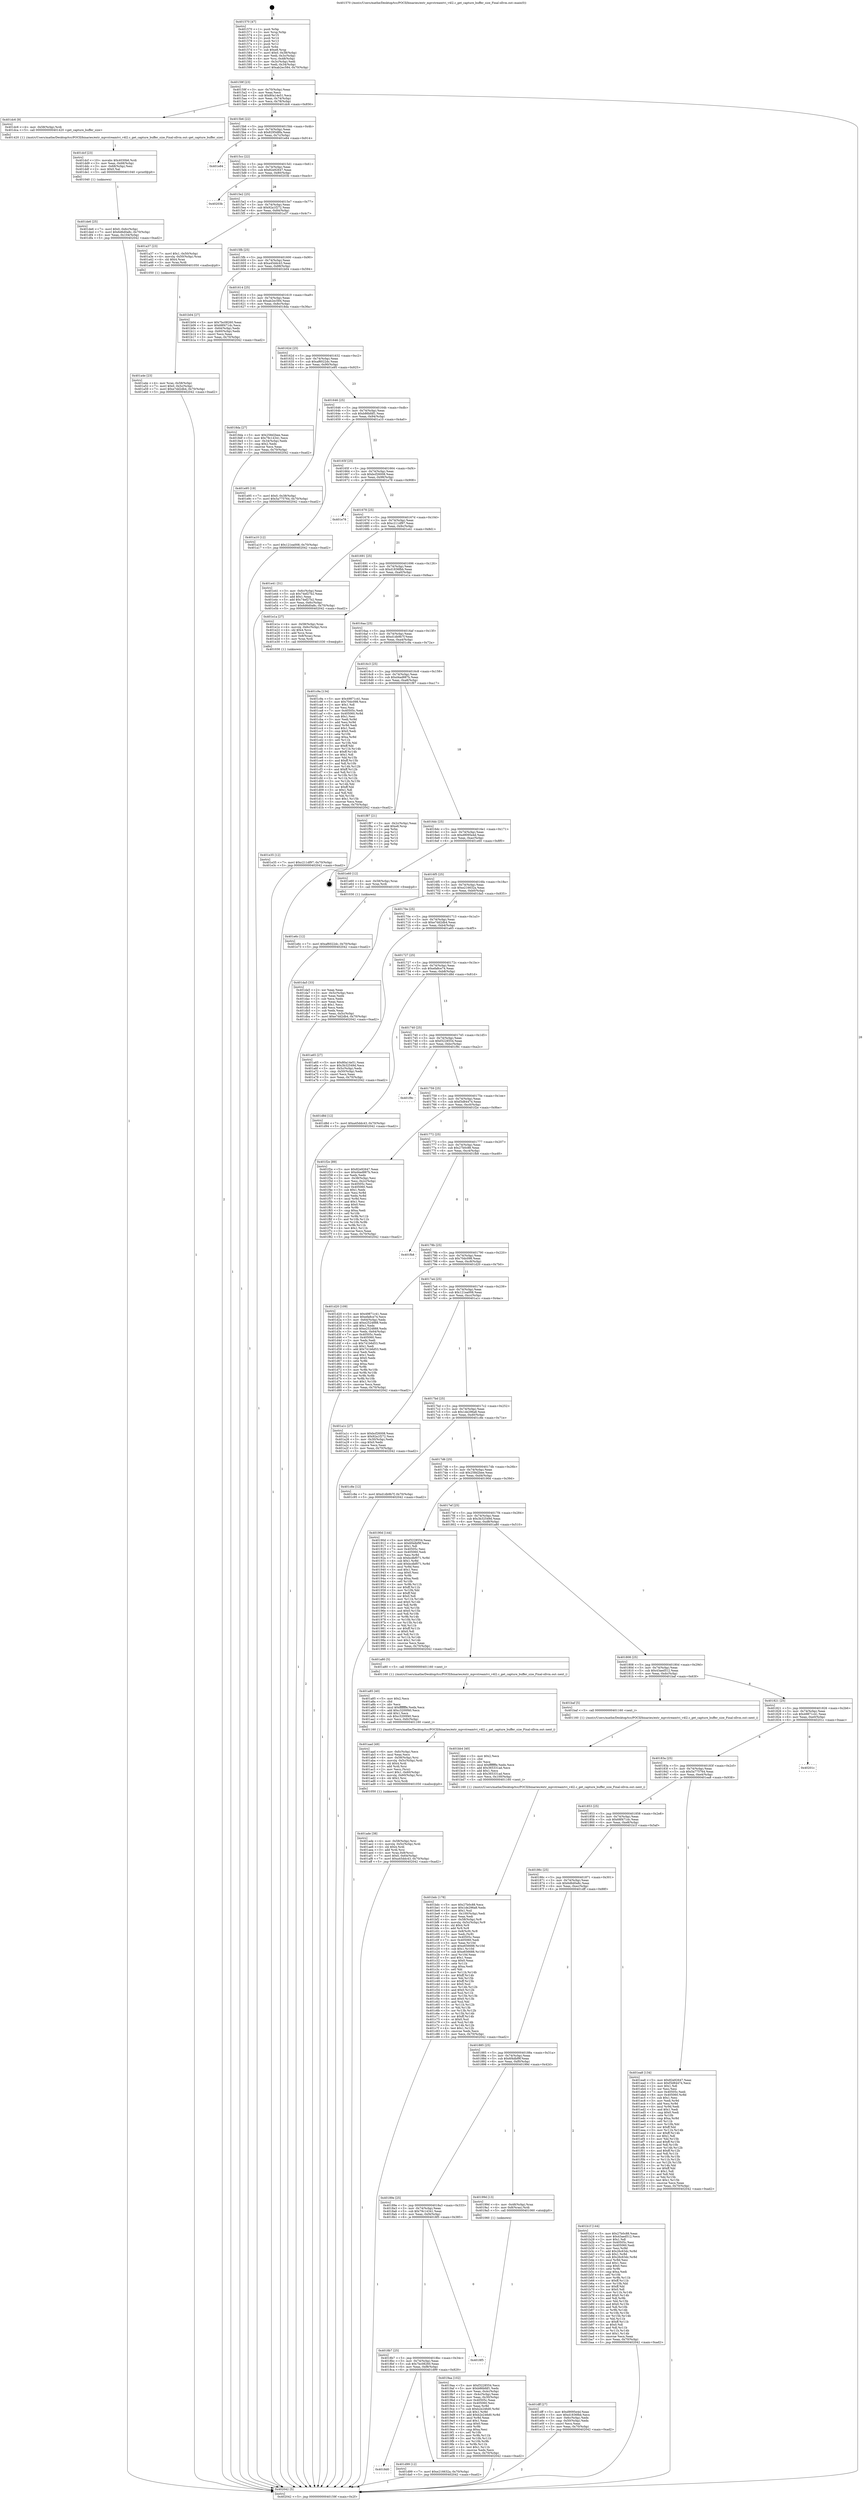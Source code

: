 digraph "0x401570" {
  label = "0x401570 (/mnt/c/Users/mathe/Desktop/tcc/POCII/binaries/extr_mpvstreamtvi_v4l2.c_get_capture_buffer_size_Final-ollvm.out::main(0))"
  labelloc = "t"
  node[shape=record]

  Entry [label="",width=0.3,height=0.3,shape=circle,fillcolor=black,style=filled]
  "0x40159f" [label="{
     0x40159f [23]\l
     | [instrs]\l
     &nbsp;&nbsp;0x40159f \<+3\>: mov -0x70(%rbp),%eax\l
     &nbsp;&nbsp;0x4015a2 \<+2\>: mov %eax,%ecx\l
     &nbsp;&nbsp;0x4015a4 \<+6\>: sub $0x80a14e51,%ecx\l
     &nbsp;&nbsp;0x4015aa \<+3\>: mov %eax,-0x74(%rbp)\l
     &nbsp;&nbsp;0x4015ad \<+3\>: mov %ecx,-0x78(%rbp)\l
     &nbsp;&nbsp;0x4015b0 \<+6\>: je 0000000000401dc6 \<main+0x856\>\l
  }"]
  "0x401dc6" [label="{
     0x401dc6 [9]\l
     | [instrs]\l
     &nbsp;&nbsp;0x401dc6 \<+4\>: mov -0x58(%rbp),%rdi\l
     &nbsp;&nbsp;0x401dca \<+5\>: call 0000000000401420 \<get_capture_buffer_size\>\l
     | [calls]\l
     &nbsp;&nbsp;0x401420 \{1\} (/mnt/c/Users/mathe/Desktop/tcc/POCII/binaries/extr_mpvstreamtvi_v4l2.c_get_capture_buffer_size_Final-ollvm.out::get_capture_buffer_size)\l
  }"]
  "0x4015b6" [label="{
     0x4015b6 [22]\l
     | [instrs]\l
     &nbsp;&nbsp;0x4015b6 \<+5\>: jmp 00000000004015bb \<main+0x4b\>\l
     &nbsp;&nbsp;0x4015bb \<+3\>: mov -0x74(%rbp),%eax\l
     &nbsp;&nbsp;0x4015be \<+5\>: sub $0x8295d8fa,%eax\l
     &nbsp;&nbsp;0x4015c3 \<+3\>: mov %eax,-0x7c(%rbp)\l
     &nbsp;&nbsp;0x4015c6 \<+6\>: je 0000000000401e84 \<main+0x914\>\l
  }"]
  Exit [label="",width=0.3,height=0.3,shape=circle,fillcolor=black,style=filled,peripheries=2]
  "0x401e84" [label="{
     0x401e84\l
  }", style=dashed]
  "0x4015cc" [label="{
     0x4015cc [22]\l
     | [instrs]\l
     &nbsp;&nbsp;0x4015cc \<+5\>: jmp 00000000004015d1 \<main+0x61\>\l
     &nbsp;&nbsp;0x4015d1 \<+3\>: mov -0x74(%rbp),%eax\l
     &nbsp;&nbsp;0x4015d4 \<+5\>: sub $0x82e92647,%eax\l
     &nbsp;&nbsp;0x4015d9 \<+3\>: mov %eax,-0x80(%rbp)\l
     &nbsp;&nbsp;0x4015dc \<+6\>: je 000000000040203b \<main+0xacb\>\l
  }"]
  "0x401e6c" [label="{
     0x401e6c [12]\l
     | [instrs]\l
     &nbsp;&nbsp;0x401e6c \<+7\>: movl $0xaf6022dc,-0x70(%rbp)\l
     &nbsp;&nbsp;0x401e73 \<+5\>: jmp 0000000000402042 \<main+0xad2\>\l
  }"]
  "0x40203b" [label="{
     0x40203b\l
  }", style=dashed]
  "0x4015e2" [label="{
     0x4015e2 [25]\l
     | [instrs]\l
     &nbsp;&nbsp;0x4015e2 \<+5\>: jmp 00000000004015e7 \<main+0x77\>\l
     &nbsp;&nbsp;0x4015e7 \<+3\>: mov -0x74(%rbp),%eax\l
     &nbsp;&nbsp;0x4015ea \<+5\>: sub $0x92a1f272,%eax\l
     &nbsp;&nbsp;0x4015ef \<+6\>: mov %eax,-0x84(%rbp)\l
     &nbsp;&nbsp;0x4015f5 \<+6\>: je 0000000000401a37 \<main+0x4c7\>\l
  }"]
  "0x401e35" [label="{
     0x401e35 [12]\l
     | [instrs]\l
     &nbsp;&nbsp;0x401e35 \<+7\>: movl $0xc211df97,-0x70(%rbp)\l
     &nbsp;&nbsp;0x401e3c \<+5\>: jmp 0000000000402042 \<main+0xad2\>\l
  }"]
  "0x401a37" [label="{
     0x401a37 [23]\l
     | [instrs]\l
     &nbsp;&nbsp;0x401a37 \<+7\>: movl $0x1,-0x50(%rbp)\l
     &nbsp;&nbsp;0x401a3e \<+4\>: movslq -0x50(%rbp),%rax\l
     &nbsp;&nbsp;0x401a42 \<+4\>: shl $0x4,%rax\l
     &nbsp;&nbsp;0x401a46 \<+3\>: mov %rax,%rdi\l
     &nbsp;&nbsp;0x401a49 \<+5\>: call 0000000000401050 \<malloc@plt\>\l
     | [calls]\l
     &nbsp;&nbsp;0x401050 \{1\} (unknown)\l
  }"]
  "0x4015fb" [label="{
     0x4015fb [25]\l
     | [instrs]\l
     &nbsp;&nbsp;0x4015fb \<+5\>: jmp 0000000000401600 \<main+0x90\>\l
     &nbsp;&nbsp;0x401600 \<+3\>: mov -0x74(%rbp),%eax\l
     &nbsp;&nbsp;0x401603 \<+5\>: sub $0xa45ddc43,%eax\l
     &nbsp;&nbsp;0x401608 \<+6\>: mov %eax,-0x88(%rbp)\l
     &nbsp;&nbsp;0x40160e \<+6\>: je 0000000000401b04 \<main+0x594\>\l
  }"]
  "0x401de6" [label="{
     0x401de6 [25]\l
     | [instrs]\l
     &nbsp;&nbsp;0x401de6 \<+7\>: movl $0x0,-0x6c(%rbp)\l
     &nbsp;&nbsp;0x401ded \<+7\>: movl $0x6d6d0a8c,-0x70(%rbp)\l
     &nbsp;&nbsp;0x401df4 \<+6\>: mov %eax,-0x104(%rbp)\l
     &nbsp;&nbsp;0x401dfa \<+5\>: jmp 0000000000402042 \<main+0xad2\>\l
  }"]
  "0x401b04" [label="{
     0x401b04 [27]\l
     | [instrs]\l
     &nbsp;&nbsp;0x401b04 \<+5\>: mov $0x7bc08260,%eax\l
     &nbsp;&nbsp;0x401b09 \<+5\>: mov $0x68f471dc,%ecx\l
     &nbsp;&nbsp;0x401b0e \<+3\>: mov -0x64(%rbp),%edx\l
     &nbsp;&nbsp;0x401b11 \<+3\>: cmp -0x60(%rbp),%edx\l
     &nbsp;&nbsp;0x401b14 \<+3\>: cmovl %ecx,%eax\l
     &nbsp;&nbsp;0x401b17 \<+3\>: mov %eax,-0x70(%rbp)\l
     &nbsp;&nbsp;0x401b1a \<+5\>: jmp 0000000000402042 \<main+0xad2\>\l
  }"]
  "0x401614" [label="{
     0x401614 [25]\l
     | [instrs]\l
     &nbsp;&nbsp;0x401614 \<+5\>: jmp 0000000000401619 \<main+0xa9\>\l
     &nbsp;&nbsp;0x401619 \<+3\>: mov -0x74(%rbp),%eax\l
     &nbsp;&nbsp;0x40161c \<+5\>: sub $0xab2ec584,%eax\l
     &nbsp;&nbsp;0x401621 \<+6\>: mov %eax,-0x8c(%rbp)\l
     &nbsp;&nbsp;0x401627 \<+6\>: je 00000000004018da \<main+0x36a\>\l
  }"]
  "0x401dcf" [label="{
     0x401dcf [23]\l
     | [instrs]\l
     &nbsp;&nbsp;0x401dcf \<+10\>: movabs $0x4030b6,%rdi\l
     &nbsp;&nbsp;0x401dd9 \<+3\>: mov %eax,-0x68(%rbp)\l
     &nbsp;&nbsp;0x401ddc \<+3\>: mov -0x68(%rbp),%esi\l
     &nbsp;&nbsp;0x401ddf \<+2\>: mov $0x0,%al\l
     &nbsp;&nbsp;0x401de1 \<+5\>: call 0000000000401040 \<printf@plt\>\l
     | [calls]\l
     &nbsp;&nbsp;0x401040 \{1\} (unknown)\l
  }"]
  "0x4018da" [label="{
     0x4018da [27]\l
     | [instrs]\l
     &nbsp;&nbsp;0x4018da \<+5\>: mov $0x258d2bee,%eax\l
     &nbsp;&nbsp;0x4018df \<+5\>: mov $0x79c14341,%ecx\l
     &nbsp;&nbsp;0x4018e4 \<+3\>: mov -0x34(%rbp),%edx\l
     &nbsp;&nbsp;0x4018e7 \<+3\>: cmp $0x2,%edx\l
     &nbsp;&nbsp;0x4018ea \<+3\>: cmovne %ecx,%eax\l
     &nbsp;&nbsp;0x4018ed \<+3\>: mov %eax,-0x70(%rbp)\l
     &nbsp;&nbsp;0x4018f0 \<+5\>: jmp 0000000000402042 \<main+0xad2\>\l
  }"]
  "0x40162d" [label="{
     0x40162d [25]\l
     | [instrs]\l
     &nbsp;&nbsp;0x40162d \<+5\>: jmp 0000000000401632 \<main+0xc2\>\l
     &nbsp;&nbsp;0x401632 \<+3\>: mov -0x74(%rbp),%eax\l
     &nbsp;&nbsp;0x401635 \<+5\>: sub $0xaf6022dc,%eax\l
     &nbsp;&nbsp;0x40163a \<+6\>: mov %eax,-0x90(%rbp)\l
     &nbsp;&nbsp;0x401640 \<+6\>: je 0000000000401e95 \<main+0x925\>\l
  }"]
  "0x402042" [label="{
     0x402042 [5]\l
     | [instrs]\l
     &nbsp;&nbsp;0x402042 \<+5\>: jmp 000000000040159f \<main+0x2f\>\l
  }"]
  "0x401570" [label="{
     0x401570 [47]\l
     | [instrs]\l
     &nbsp;&nbsp;0x401570 \<+1\>: push %rbp\l
     &nbsp;&nbsp;0x401571 \<+3\>: mov %rsp,%rbp\l
     &nbsp;&nbsp;0x401574 \<+2\>: push %r15\l
     &nbsp;&nbsp;0x401576 \<+2\>: push %r14\l
     &nbsp;&nbsp;0x401578 \<+2\>: push %r13\l
     &nbsp;&nbsp;0x40157a \<+2\>: push %r12\l
     &nbsp;&nbsp;0x40157c \<+1\>: push %rbx\l
     &nbsp;&nbsp;0x40157d \<+7\>: sub $0xe8,%rsp\l
     &nbsp;&nbsp;0x401584 \<+7\>: movl $0x0,-0x38(%rbp)\l
     &nbsp;&nbsp;0x40158b \<+3\>: mov %edi,-0x3c(%rbp)\l
     &nbsp;&nbsp;0x40158e \<+4\>: mov %rsi,-0x48(%rbp)\l
     &nbsp;&nbsp;0x401592 \<+3\>: mov -0x3c(%rbp),%edi\l
     &nbsp;&nbsp;0x401595 \<+3\>: mov %edi,-0x34(%rbp)\l
     &nbsp;&nbsp;0x401598 \<+7\>: movl $0xab2ec584,-0x70(%rbp)\l
  }"]
  "0x4018d0" [label="{
     0x4018d0\l
  }", style=dashed]
  "0x401e95" [label="{
     0x401e95 [19]\l
     | [instrs]\l
     &nbsp;&nbsp;0x401e95 \<+7\>: movl $0x0,-0x38(%rbp)\l
     &nbsp;&nbsp;0x401e9c \<+7\>: movl $0x5a775764,-0x70(%rbp)\l
     &nbsp;&nbsp;0x401ea3 \<+5\>: jmp 0000000000402042 \<main+0xad2\>\l
  }"]
  "0x401646" [label="{
     0x401646 [25]\l
     | [instrs]\l
     &nbsp;&nbsp;0x401646 \<+5\>: jmp 000000000040164b \<main+0xdb\>\l
     &nbsp;&nbsp;0x40164b \<+3\>: mov -0x74(%rbp),%eax\l
     &nbsp;&nbsp;0x40164e \<+5\>: sub $0xb86bfdf1,%eax\l
     &nbsp;&nbsp;0x401653 \<+6\>: mov %eax,-0x94(%rbp)\l
     &nbsp;&nbsp;0x401659 \<+6\>: je 0000000000401a10 \<main+0x4a0\>\l
  }"]
  "0x401d99" [label="{
     0x401d99 [12]\l
     | [instrs]\l
     &nbsp;&nbsp;0x401d99 \<+7\>: movl $0xe216632a,-0x70(%rbp)\l
     &nbsp;&nbsp;0x401da0 \<+5\>: jmp 0000000000402042 \<main+0xad2\>\l
  }"]
  "0x401a10" [label="{
     0x401a10 [12]\l
     | [instrs]\l
     &nbsp;&nbsp;0x401a10 \<+7\>: movl $0x121ea008,-0x70(%rbp)\l
     &nbsp;&nbsp;0x401a17 \<+5\>: jmp 0000000000402042 \<main+0xad2\>\l
  }"]
  "0x40165f" [label="{
     0x40165f [25]\l
     | [instrs]\l
     &nbsp;&nbsp;0x40165f \<+5\>: jmp 0000000000401664 \<main+0xf4\>\l
     &nbsp;&nbsp;0x401664 \<+3\>: mov -0x74(%rbp),%eax\l
     &nbsp;&nbsp;0x401667 \<+5\>: sub $0xbcf26008,%eax\l
     &nbsp;&nbsp;0x40166c \<+6\>: mov %eax,-0x98(%rbp)\l
     &nbsp;&nbsp;0x401672 \<+6\>: je 0000000000401e78 \<main+0x908\>\l
  }"]
  "0x4018b7" [label="{
     0x4018b7 [25]\l
     | [instrs]\l
     &nbsp;&nbsp;0x4018b7 \<+5\>: jmp 00000000004018bc \<main+0x34c\>\l
     &nbsp;&nbsp;0x4018bc \<+3\>: mov -0x74(%rbp),%eax\l
     &nbsp;&nbsp;0x4018bf \<+5\>: sub $0x7bc08260,%eax\l
     &nbsp;&nbsp;0x4018c4 \<+6\>: mov %eax,-0xf8(%rbp)\l
     &nbsp;&nbsp;0x4018ca \<+6\>: je 0000000000401d99 \<main+0x829\>\l
  }"]
  "0x401e78" [label="{
     0x401e78\l
  }", style=dashed]
  "0x401678" [label="{
     0x401678 [25]\l
     | [instrs]\l
     &nbsp;&nbsp;0x401678 \<+5\>: jmp 000000000040167d \<main+0x10d\>\l
     &nbsp;&nbsp;0x40167d \<+3\>: mov -0x74(%rbp),%eax\l
     &nbsp;&nbsp;0x401680 \<+5\>: sub $0xc211df97,%eax\l
     &nbsp;&nbsp;0x401685 \<+6\>: mov %eax,-0x9c(%rbp)\l
     &nbsp;&nbsp;0x40168b \<+6\>: je 0000000000401e41 \<main+0x8d1\>\l
  }"]
  "0x4018f5" [label="{
     0x4018f5\l
  }", style=dashed]
  "0x401e41" [label="{
     0x401e41 [31]\l
     | [instrs]\l
     &nbsp;&nbsp;0x401e41 \<+3\>: mov -0x6c(%rbp),%eax\l
     &nbsp;&nbsp;0x401e44 \<+5\>: sub $0x74ef27b2,%eax\l
     &nbsp;&nbsp;0x401e49 \<+3\>: add $0x1,%eax\l
     &nbsp;&nbsp;0x401e4c \<+5\>: add $0x74ef27b2,%eax\l
     &nbsp;&nbsp;0x401e51 \<+3\>: mov %eax,-0x6c(%rbp)\l
     &nbsp;&nbsp;0x401e54 \<+7\>: movl $0x6d6d0a8c,-0x70(%rbp)\l
     &nbsp;&nbsp;0x401e5b \<+5\>: jmp 0000000000402042 \<main+0xad2\>\l
  }"]
  "0x401691" [label="{
     0x401691 [25]\l
     | [instrs]\l
     &nbsp;&nbsp;0x401691 \<+5\>: jmp 0000000000401696 \<main+0x126\>\l
     &nbsp;&nbsp;0x401696 \<+3\>: mov -0x74(%rbp),%eax\l
     &nbsp;&nbsp;0x401699 \<+5\>: sub $0xd1836fbb,%eax\l
     &nbsp;&nbsp;0x40169e \<+6\>: mov %eax,-0xa0(%rbp)\l
     &nbsp;&nbsp;0x4016a4 \<+6\>: je 0000000000401e1a \<main+0x8aa\>\l
  }"]
  "0x401bdc" [label="{
     0x401bdc [178]\l
     | [instrs]\l
     &nbsp;&nbsp;0x401bdc \<+5\>: mov $0x27b0c88,%ecx\l
     &nbsp;&nbsp;0x401be1 \<+5\>: mov $0x1de296a8,%edx\l
     &nbsp;&nbsp;0x401be6 \<+3\>: mov $0x1,%sil\l
     &nbsp;&nbsp;0x401be9 \<+6\>: mov -0x100(%rbp),%edi\l
     &nbsp;&nbsp;0x401bef \<+3\>: imul %eax,%edi\l
     &nbsp;&nbsp;0x401bf2 \<+4\>: mov -0x58(%rbp),%r8\l
     &nbsp;&nbsp;0x401bf6 \<+4\>: movslq -0x5c(%rbp),%r9\l
     &nbsp;&nbsp;0x401bfa \<+4\>: shl $0x4,%r9\l
     &nbsp;&nbsp;0x401bfe \<+3\>: add %r9,%r8\l
     &nbsp;&nbsp;0x401c01 \<+4\>: mov 0x8(%r8),%r8\l
     &nbsp;&nbsp;0x401c05 \<+3\>: mov %edi,(%r8)\l
     &nbsp;&nbsp;0x401c08 \<+7\>: mov 0x40505c,%eax\l
     &nbsp;&nbsp;0x401c0f \<+7\>: mov 0x405060,%edi\l
     &nbsp;&nbsp;0x401c16 \<+3\>: mov %eax,%r10d\l
     &nbsp;&nbsp;0x401c19 \<+7\>: add $0xe656688,%r10d\l
     &nbsp;&nbsp;0x401c20 \<+4\>: sub $0x1,%r10d\l
     &nbsp;&nbsp;0x401c24 \<+7\>: sub $0xe656688,%r10d\l
     &nbsp;&nbsp;0x401c2b \<+4\>: imul %r10d,%eax\l
     &nbsp;&nbsp;0x401c2f \<+3\>: and $0x1,%eax\l
     &nbsp;&nbsp;0x401c32 \<+3\>: cmp $0x0,%eax\l
     &nbsp;&nbsp;0x401c35 \<+4\>: sete %r11b\l
     &nbsp;&nbsp;0x401c39 \<+3\>: cmp $0xa,%edi\l
     &nbsp;&nbsp;0x401c3c \<+3\>: setl %bl\l
     &nbsp;&nbsp;0x401c3f \<+3\>: mov %r11b,%r14b\l
     &nbsp;&nbsp;0x401c42 \<+4\>: xor $0xff,%r14b\l
     &nbsp;&nbsp;0x401c46 \<+3\>: mov %bl,%r15b\l
     &nbsp;&nbsp;0x401c49 \<+4\>: xor $0xff,%r15b\l
     &nbsp;&nbsp;0x401c4d \<+4\>: xor $0x0,%sil\l
     &nbsp;&nbsp;0x401c51 \<+3\>: mov %r14b,%r12b\l
     &nbsp;&nbsp;0x401c54 \<+4\>: and $0x0,%r12b\l
     &nbsp;&nbsp;0x401c58 \<+3\>: and %sil,%r11b\l
     &nbsp;&nbsp;0x401c5b \<+3\>: mov %r15b,%r13b\l
     &nbsp;&nbsp;0x401c5e \<+4\>: and $0x0,%r13b\l
     &nbsp;&nbsp;0x401c62 \<+3\>: and %sil,%bl\l
     &nbsp;&nbsp;0x401c65 \<+3\>: or %r11b,%r12b\l
     &nbsp;&nbsp;0x401c68 \<+3\>: or %bl,%r13b\l
     &nbsp;&nbsp;0x401c6b \<+3\>: xor %r13b,%r12b\l
     &nbsp;&nbsp;0x401c6e \<+3\>: or %r15b,%r14b\l
     &nbsp;&nbsp;0x401c71 \<+4\>: xor $0xff,%r14b\l
     &nbsp;&nbsp;0x401c75 \<+4\>: or $0x0,%sil\l
     &nbsp;&nbsp;0x401c79 \<+3\>: and %sil,%r14b\l
     &nbsp;&nbsp;0x401c7c \<+3\>: or %r14b,%r12b\l
     &nbsp;&nbsp;0x401c7f \<+4\>: test $0x1,%r12b\l
     &nbsp;&nbsp;0x401c83 \<+3\>: cmovne %edx,%ecx\l
     &nbsp;&nbsp;0x401c86 \<+3\>: mov %ecx,-0x70(%rbp)\l
     &nbsp;&nbsp;0x401c89 \<+5\>: jmp 0000000000402042 \<main+0xad2\>\l
  }"]
  "0x401e1a" [label="{
     0x401e1a [27]\l
     | [instrs]\l
     &nbsp;&nbsp;0x401e1a \<+4\>: mov -0x58(%rbp),%rax\l
     &nbsp;&nbsp;0x401e1e \<+4\>: movslq -0x6c(%rbp),%rcx\l
     &nbsp;&nbsp;0x401e22 \<+4\>: shl $0x4,%rcx\l
     &nbsp;&nbsp;0x401e26 \<+3\>: add %rcx,%rax\l
     &nbsp;&nbsp;0x401e29 \<+4\>: mov 0x8(%rax),%rax\l
     &nbsp;&nbsp;0x401e2d \<+3\>: mov %rax,%rdi\l
     &nbsp;&nbsp;0x401e30 \<+5\>: call 0000000000401030 \<free@plt\>\l
     | [calls]\l
     &nbsp;&nbsp;0x401030 \{1\} (unknown)\l
  }"]
  "0x4016aa" [label="{
     0x4016aa [25]\l
     | [instrs]\l
     &nbsp;&nbsp;0x4016aa \<+5\>: jmp 00000000004016af \<main+0x13f\>\l
     &nbsp;&nbsp;0x4016af \<+3\>: mov -0x74(%rbp),%eax\l
     &nbsp;&nbsp;0x4016b2 \<+5\>: sub $0xd1db9b7f,%eax\l
     &nbsp;&nbsp;0x4016b7 \<+6\>: mov %eax,-0xa4(%rbp)\l
     &nbsp;&nbsp;0x4016bd \<+6\>: je 0000000000401c9a \<main+0x72a\>\l
  }"]
  "0x401bb4" [label="{
     0x401bb4 [40]\l
     | [instrs]\l
     &nbsp;&nbsp;0x401bb4 \<+5\>: mov $0x2,%ecx\l
     &nbsp;&nbsp;0x401bb9 \<+1\>: cltd\l
     &nbsp;&nbsp;0x401bba \<+2\>: idiv %ecx\l
     &nbsp;&nbsp;0x401bbc \<+6\>: imul $0xfffffffe,%edx,%ecx\l
     &nbsp;&nbsp;0x401bc2 \<+6\>: add $0x365331ad,%ecx\l
     &nbsp;&nbsp;0x401bc8 \<+3\>: add $0x1,%ecx\l
     &nbsp;&nbsp;0x401bcb \<+6\>: sub $0x365331ad,%ecx\l
     &nbsp;&nbsp;0x401bd1 \<+6\>: mov %ecx,-0x100(%rbp)\l
     &nbsp;&nbsp;0x401bd7 \<+5\>: call 0000000000401160 \<next_i\>\l
     | [calls]\l
     &nbsp;&nbsp;0x401160 \{1\} (/mnt/c/Users/mathe/Desktop/tcc/POCII/binaries/extr_mpvstreamtvi_v4l2.c_get_capture_buffer_size_Final-ollvm.out::next_i)\l
  }"]
  "0x401c9a" [label="{
     0x401c9a [134]\l
     | [instrs]\l
     &nbsp;&nbsp;0x401c9a \<+5\>: mov $0x49871c41,%eax\l
     &nbsp;&nbsp;0x401c9f \<+5\>: mov $0x70dc098,%ecx\l
     &nbsp;&nbsp;0x401ca4 \<+2\>: mov $0x1,%dl\l
     &nbsp;&nbsp;0x401ca6 \<+2\>: xor %esi,%esi\l
     &nbsp;&nbsp;0x401ca8 \<+7\>: mov 0x40505c,%edi\l
     &nbsp;&nbsp;0x401caf \<+8\>: mov 0x405060,%r8d\l
     &nbsp;&nbsp;0x401cb7 \<+3\>: sub $0x1,%esi\l
     &nbsp;&nbsp;0x401cba \<+3\>: mov %edi,%r9d\l
     &nbsp;&nbsp;0x401cbd \<+3\>: add %esi,%r9d\l
     &nbsp;&nbsp;0x401cc0 \<+4\>: imul %r9d,%edi\l
     &nbsp;&nbsp;0x401cc4 \<+3\>: and $0x1,%edi\l
     &nbsp;&nbsp;0x401cc7 \<+3\>: cmp $0x0,%edi\l
     &nbsp;&nbsp;0x401cca \<+4\>: sete %r10b\l
     &nbsp;&nbsp;0x401cce \<+4\>: cmp $0xa,%r8d\l
     &nbsp;&nbsp;0x401cd2 \<+4\>: setl %r11b\l
     &nbsp;&nbsp;0x401cd6 \<+3\>: mov %r10b,%bl\l
     &nbsp;&nbsp;0x401cd9 \<+3\>: xor $0xff,%bl\l
     &nbsp;&nbsp;0x401cdc \<+3\>: mov %r11b,%r14b\l
     &nbsp;&nbsp;0x401cdf \<+4\>: xor $0xff,%r14b\l
     &nbsp;&nbsp;0x401ce3 \<+3\>: xor $0x1,%dl\l
     &nbsp;&nbsp;0x401ce6 \<+3\>: mov %bl,%r15b\l
     &nbsp;&nbsp;0x401ce9 \<+4\>: and $0xff,%r15b\l
     &nbsp;&nbsp;0x401ced \<+3\>: and %dl,%r10b\l
     &nbsp;&nbsp;0x401cf0 \<+3\>: mov %r14b,%r12b\l
     &nbsp;&nbsp;0x401cf3 \<+4\>: and $0xff,%r12b\l
     &nbsp;&nbsp;0x401cf7 \<+3\>: and %dl,%r11b\l
     &nbsp;&nbsp;0x401cfa \<+3\>: or %r10b,%r15b\l
     &nbsp;&nbsp;0x401cfd \<+3\>: or %r11b,%r12b\l
     &nbsp;&nbsp;0x401d00 \<+3\>: xor %r12b,%r15b\l
     &nbsp;&nbsp;0x401d03 \<+3\>: or %r14b,%bl\l
     &nbsp;&nbsp;0x401d06 \<+3\>: xor $0xff,%bl\l
     &nbsp;&nbsp;0x401d09 \<+3\>: or $0x1,%dl\l
     &nbsp;&nbsp;0x401d0c \<+2\>: and %dl,%bl\l
     &nbsp;&nbsp;0x401d0e \<+3\>: or %bl,%r15b\l
     &nbsp;&nbsp;0x401d11 \<+4\>: test $0x1,%r15b\l
     &nbsp;&nbsp;0x401d15 \<+3\>: cmovne %ecx,%eax\l
     &nbsp;&nbsp;0x401d18 \<+3\>: mov %eax,-0x70(%rbp)\l
     &nbsp;&nbsp;0x401d1b \<+5\>: jmp 0000000000402042 \<main+0xad2\>\l
  }"]
  "0x4016c3" [label="{
     0x4016c3 [25]\l
     | [instrs]\l
     &nbsp;&nbsp;0x4016c3 \<+5\>: jmp 00000000004016c8 \<main+0x158\>\l
     &nbsp;&nbsp;0x4016c8 \<+3\>: mov -0x74(%rbp),%eax\l
     &nbsp;&nbsp;0x4016cb \<+5\>: sub $0xd4ad887b,%eax\l
     &nbsp;&nbsp;0x4016d0 \<+6\>: mov %eax,-0xa8(%rbp)\l
     &nbsp;&nbsp;0x4016d6 \<+6\>: je 0000000000401f87 \<main+0xa17\>\l
  }"]
  "0x401ade" [label="{
     0x401ade [38]\l
     | [instrs]\l
     &nbsp;&nbsp;0x401ade \<+4\>: mov -0x58(%rbp),%rsi\l
     &nbsp;&nbsp;0x401ae2 \<+4\>: movslq -0x5c(%rbp),%rdi\l
     &nbsp;&nbsp;0x401ae6 \<+4\>: shl $0x4,%rdi\l
     &nbsp;&nbsp;0x401aea \<+3\>: add %rdi,%rsi\l
     &nbsp;&nbsp;0x401aed \<+4\>: mov %rax,0x8(%rsi)\l
     &nbsp;&nbsp;0x401af1 \<+7\>: movl $0x0,-0x64(%rbp)\l
     &nbsp;&nbsp;0x401af8 \<+7\>: movl $0xa45ddc43,-0x70(%rbp)\l
     &nbsp;&nbsp;0x401aff \<+5\>: jmp 0000000000402042 \<main+0xad2\>\l
  }"]
  "0x401f87" [label="{
     0x401f87 [21]\l
     | [instrs]\l
     &nbsp;&nbsp;0x401f87 \<+3\>: mov -0x2c(%rbp),%eax\l
     &nbsp;&nbsp;0x401f8a \<+7\>: add $0xe8,%rsp\l
     &nbsp;&nbsp;0x401f91 \<+1\>: pop %rbx\l
     &nbsp;&nbsp;0x401f92 \<+2\>: pop %r12\l
     &nbsp;&nbsp;0x401f94 \<+2\>: pop %r13\l
     &nbsp;&nbsp;0x401f96 \<+2\>: pop %r14\l
     &nbsp;&nbsp;0x401f98 \<+2\>: pop %r15\l
     &nbsp;&nbsp;0x401f9a \<+1\>: pop %rbp\l
     &nbsp;&nbsp;0x401f9b \<+1\>: ret\l
  }"]
  "0x4016dc" [label="{
     0x4016dc [25]\l
     | [instrs]\l
     &nbsp;&nbsp;0x4016dc \<+5\>: jmp 00000000004016e1 \<main+0x171\>\l
     &nbsp;&nbsp;0x4016e1 \<+3\>: mov -0x74(%rbp),%eax\l
     &nbsp;&nbsp;0x4016e4 \<+5\>: sub $0xd9095e4d,%eax\l
     &nbsp;&nbsp;0x4016e9 \<+6\>: mov %eax,-0xac(%rbp)\l
     &nbsp;&nbsp;0x4016ef \<+6\>: je 0000000000401e60 \<main+0x8f0\>\l
  }"]
  "0x401aad" [label="{
     0x401aad [49]\l
     | [instrs]\l
     &nbsp;&nbsp;0x401aad \<+6\>: mov -0xfc(%rbp),%ecx\l
     &nbsp;&nbsp;0x401ab3 \<+3\>: imul %eax,%ecx\l
     &nbsp;&nbsp;0x401ab6 \<+4\>: mov -0x58(%rbp),%rsi\l
     &nbsp;&nbsp;0x401aba \<+4\>: movslq -0x5c(%rbp),%rdi\l
     &nbsp;&nbsp;0x401abe \<+4\>: shl $0x4,%rdi\l
     &nbsp;&nbsp;0x401ac2 \<+3\>: add %rdi,%rsi\l
     &nbsp;&nbsp;0x401ac5 \<+2\>: mov %ecx,(%rsi)\l
     &nbsp;&nbsp;0x401ac7 \<+7\>: movl $0x1,-0x60(%rbp)\l
     &nbsp;&nbsp;0x401ace \<+4\>: movslq -0x60(%rbp),%rsi\l
     &nbsp;&nbsp;0x401ad2 \<+4\>: shl $0x2,%rsi\l
     &nbsp;&nbsp;0x401ad6 \<+3\>: mov %rsi,%rdi\l
     &nbsp;&nbsp;0x401ad9 \<+5\>: call 0000000000401050 \<malloc@plt\>\l
     | [calls]\l
     &nbsp;&nbsp;0x401050 \{1\} (unknown)\l
  }"]
  "0x401e60" [label="{
     0x401e60 [12]\l
     | [instrs]\l
     &nbsp;&nbsp;0x401e60 \<+4\>: mov -0x58(%rbp),%rax\l
     &nbsp;&nbsp;0x401e64 \<+3\>: mov %rax,%rdi\l
     &nbsp;&nbsp;0x401e67 \<+5\>: call 0000000000401030 \<free@plt\>\l
     | [calls]\l
     &nbsp;&nbsp;0x401030 \{1\} (unknown)\l
  }"]
  "0x4016f5" [label="{
     0x4016f5 [25]\l
     | [instrs]\l
     &nbsp;&nbsp;0x4016f5 \<+5\>: jmp 00000000004016fa \<main+0x18a\>\l
     &nbsp;&nbsp;0x4016fa \<+3\>: mov -0x74(%rbp),%eax\l
     &nbsp;&nbsp;0x4016fd \<+5\>: sub $0xe216632a,%eax\l
     &nbsp;&nbsp;0x401702 \<+6\>: mov %eax,-0xb0(%rbp)\l
     &nbsp;&nbsp;0x401708 \<+6\>: je 0000000000401da5 \<main+0x835\>\l
  }"]
  "0x401a85" [label="{
     0x401a85 [40]\l
     | [instrs]\l
     &nbsp;&nbsp;0x401a85 \<+5\>: mov $0x2,%ecx\l
     &nbsp;&nbsp;0x401a8a \<+1\>: cltd\l
     &nbsp;&nbsp;0x401a8b \<+2\>: idiv %ecx\l
     &nbsp;&nbsp;0x401a8d \<+6\>: imul $0xfffffffe,%edx,%ecx\l
     &nbsp;&nbsp;0x401a93 \<+6\>: add $0xc3200f40,%ecx\l
     &nbsp;&nbsp;0x401a99 \<+3\>: add $0x1,%ecx\l
     &nbsp;&nbsp;0x401a9c \<+6\>: sub $0xc3200f40,%ecx\l
     &nbsp;&nbsp;0x401aa2 \<+6\>: mov %ecx,-0xfc(%rbp)\l
     &nbsp;&nbsp;0x401aa8 \<+5\>: call 0000000000401160 \<next_i\>\l
     | [calls]\l
     &nbsp;&nbsp;0x401160 \{1\} (/mnt/c/Users/mathe/Desktop/tcc/POCII/binaries/extr_mpvstreamtvi_v4l2.c_get_capture_buffer_size_Final-ollvm.out::next_i)\l
  }"]
  "0x401da5" [label="{
     0x401da5 [33]\l
     | [instrs]\l
     &nbsp;&nbsp;0x401da5 \<+2\>: xor %eax,%eax\l
     &nbsp;&nbsp;0x401da7 \<+3\>: mov -0x5c(%rbp),%ecx\l
     &nbsp;&nbsp;0x401daa \<+2\>: mov %eax,%edx\l
     &nbsp;&nbsp;0x401dac \<+2\>: sub %ecx,%edx\l
     &nbsp;&nbsp;0x401dae \<+2\>: mov %eax,%ecx\l
     &nbsp;&nbsp;0x401db0 \<+3\>: sub $0x1,%ecx\l
     &nbsp;&nbsp;0x401db3 \<+2\>: add %ecx,%edx\l
     &nbsp;&nbsp;0x401db5 \<+2\>: sub %edx,%eax\l
     &nbsp;&nbsp;0x401db7 \<+3\>: mov %eax,-0x5c(%rbp)\l
     &nbsp;&nbsp;0x401dba \<+7\>: movl $0xe7dd2db4,-0x70(%rbp)\l
     &nbsp;&nbsp;0x401dc1 \<+5\>: jmp 0000000000402042 \<main+0xad2\>\l
  }"]
  "0x40170e" [label="{
     0x40170e [25]\l
     | [instrs]\l
     &nbsp;&nbsp;0x40170e \<+5\>: jmp 0000000000401713 \<main+0x1a3\>\l
     &nbsp;&nbsp;0x401713 \<+3\>: mov -0x74(%rbp),%eax\l
     &nbsp;&nbsp;0x401716 \<+5\>: sub $0xe7dd2db4,%eax\l
     &nbsp;&nbsp;0x40171b \<+6\>: mov %eax,-0xb4(%rbp)\l
     &nbsp;&nbsp;0x401721 \<+6\>: je 0000000000401a65 \<main+0x4f5\>\l
  }"]
  "0x401a4e" [label="{
     0x401a4e [23]\l
     | [instrs]\l
     &nbsp;&nbsp;0x401a4e \<+4\>: mov %rax,-0x58(%rbp)\l
     &nbsp;&nbsp;0x401a52 \<+7\>: movl $0x0,-0x5c(%rbp)\l
     &nbsp;&nbsp;0x401a59 \<+7\>: movl $0xe7dd2db4,-0x70(%rbp)\l
     &nbsp;&nbsp;0x401a60 \<+5\>: jmp 0000000000402042 \<main+0xad2\>\l
  }"]
  "0x401a65" [label="{
     0x401a65 [27]\l
     | [instrs]\l
     &nbsp;&nbsp;0x401a65 \<+5\>: mov $0x80a14e51,%eax\l
     &nbsp;&nbsp;0x401a6a \<+5\>: mov $0x3b32549d,%ecx\l
     &nbsp;&nbsp;0x401a6f \<+3\>: mov -0x5c(%rbp),%edx\l
     &nbsp;&nbsp;0x401a72 \<+3\>: cmp -0x50(%rbp),%edx\l
     &nbsp;&nbsp;0x401a75 \<+3\>: cmovl %ecx,%eax\l
     &nbsp;&nbsp;0x401a78 \<+3\>: mov %eax,-0x70(%rbp)\l
     &nbsp;&nbsp;0x401a7b \<+5\>: jmp 0000000000402042 \<main+0xad2\>\l
  }"]
  "0x401727" [label="{
     0x401727 [25]\l
     | [instrs]\l
     &nbsp;&nbsp;0x401727 \<+5\>: jmp 000000000040172c \<main+0x1bc\>\l
     &nbsp;&nbsp;0x40172c \<+3\>: mov -0x74(%rbp),%eax\l
     &nbsp;&nbsp;0x40172f \<+5\>: sub $0xefa8ce74,%eax\l
     &nbsp;&nbsp;0x401734 \<+6\>: mov %eax,-0xb8(%rbp)\l
     &nbsp;&nbsp;0x40173a \<+6\>: je 0000000000401d8d \<main+0x81d\>\l
  }"]
  "0x4019aa" [label="{
     0x4019aa [102]\l
     | [instrs]\l
     &nbsp;&nbsp;0x4019aa \<+5\>: mov $0xf3228554,%ecx\l
     &nbsp;&nbsp;0x4019af \<+5\>: mov $0xb86bfdf1,%edx\l
     &nbsp;&nbsp;0x4019b4 \<+3\>: mov %eax,-0x4c(%rbp)\l
     &nbsp;&nbsp;0x4019b7 \<+3\>: mov -0x4c(%rbp),%eax\l
     &nbsp;&nbsp;0x4019ba \<+3\>: mov %eax,-0x30(%rbp)\l
     &nbsp;&nbsp;0x4019bd \<+7\>: mov 0x40505c,%eax\l
     &nbsp;&nbsp;0x4019c4 \<+7\>: mov 0x405060,%esi\l
     &nbsp;&nbsp;0x4019cb \<+3\>: mov %eax,%r8d\l
     &nbsp;&nbsp;0x4019ce \<+7\>: sub $0xb2e246d0,%r8d\l
     &nbsp;&nbsp;0x4019d5 \<+4\>: sub $0x1,%r8d\l
     &nbsp;&nbsp;0x4019d9 \<+7\>: add $0xb2e246d0,%r8d\l
     &nbsp;&nbsp;0x4019e0 \<+4\>: imul %r8d,%eax\l
     &nbsp;&nbsp;0x4019e4 \<+3\>: and $0x1,%eax\l
     &nbsp;&nbsp;0x4019e7 \<+3\>: cmp $0x0,%eax\l
     &nbsp;&nbsp;0x4019ea \<+4\>: sete %r9b\l
     &nbsp;&nbsp;0x4019ee \<+3\>: cmp $0xa,%esi\l
     &nbsp;&nbsp;0x4019f1 \<+4\>: setl %r10b\l
     &nbsp;&nbsp;0x4019f5 \<+3\>: mov %r9b,%r11b\l
     &nbsp;&nbsp;0x4019f8 \<+3\>: and %r10b,%r11b\l
     &nbsp;&nbsp;0x4019fb \<+3\>: xor %r10b,%r9b\l
     &nbsp;&nbsp;0x4019fe \<+3\>: or %r9b,%r11b\l
     &nbsp;&nbsp;0x401a01 \<+4\>: test $0x1,%r11b\l
     &nbsp;&nbsp;0x401a05 \<+3\>: cmovne %edx,%ecx\l
     &nbsp;&nbsp;0x401a08 \<+3\>: mov %ecx,-0x70(%rbp)\l
     &nbsp;&nbsp;0x401a0b \<+5\>: jmp 0000000000402042 \<main+0xad2\>\l
  }"]
  "0x401d8d" [label="{
     0x401d8d [12]\l
     | [instrs]\l
     &nbsp;&nbsp;0x401d8d \<+7\>: movl $0xa45ddc43,-0x70(%rbp)\l
     &nbsp;&nbsp;0x401d94 \<+5\>: jmp 0000000000402042 \<main+0xad2\>\l
  }"]
  "0x401740" [label="{
     0x401740 [25]\l
     | [instrs]\l
     &nbsp;&nbsp;0x401740 \<+5\>: jmp 0000000000401745 \<main+0x1d5\>\l
     &nbsp;&nbsp;0x401745 \<+3\>: mov -0x74(%rbp),%eax\l
     &nbsp;&nbsp;0x401748 \<+5\>: sub $0xf3228554,%eax\l
     &nbsp;&nbsp;0x40174d \<+6\>: mov %eax,-0xbc(%rbp)\l
     &nbsp;&nbsp;0x401753 \<+6\>: je 0000000000401f9c \<main+0xa2c\>\l
  }"]
  "0x40189e" [label="{
     0x40189e [25]\l
     | [instrs]\l
     &nbsp;&nbsp;0x40189e \<+5\>: jmp 00000000004018a3 \<main+0x333\>\l
     &nbsp;&nbsp;0x4018a3 \<+3\>: mov -0x74(%rbp),%eax\l
     &nbsp;&nbsp;0x4018a6 \<+5\>: sub $0x79c14341,%eax\l
     &nbsp;&nbsp;0x4018ab \<+6\>: mov %eax,-0xf4(%rbp)\l
     &nbsp;&nbsp;0x4018b1 \<+6\>: je 00000000004018f5 \<main+0x385\>\l
  }"]
  "0x401f9c" [label="{
     0x401f9c\l
  }", style=dashed]
  "0x401759" [label="{
     0x401759 [25]\l
     | [instrs]\l
     &nbsp;&nbsp;0x401759 \<+5\>: jmp 000000000040175e \<main+0x1ee\>\l
     &nbsp;&nbsp;0x40175e \<+3\>: mov -0x74(%rbp),%eax\l
     &nbsp;&nbsp;0x401761 \<+5\>: sub $0xf3d84474,%eax\l
     &nbsp;&nbsp;0x401766 \<+6\>: mov %eax,-0xc0(%rbp)\l
     &nbsp;&nbsp;0x40176c \<+6\>: je 0000000000401f2e \<main+0x9be\>\l
  }"]
  "0x40199d" [label="{
     0x40199d [13]\l
     | [instrs]\l
     &nbsp;&nbsp;0x40199d \<+4\>: mov -0x48(%rbp),%rax\l
     &nbsp;&nbsp;0x4019a1 \<+4\>: mov 0x8(%rax),%rdi\l
     &nbsp;&nbsp;0x4019a5 \<+5\>: call 0000000000401060 \<atoi@plt\>\l
     | [calls]\l
     &nbsp;&nbsp;0x401060 \{1\} (unknown)\l
  }"]
  "0x401f2e" [label="{
     0x401f2e [89]\l
     | [instrs]\l
     &nbsp;&nbsp;0x401f2e \<+5\>: mov $0x82e92647,%eax\l
     &nbsp;&nbsp;0x401f33 \<+5\>: mov $0xd4ad887b,%ecx\l
     &nbsp;&nbsp;0x401f38 \<+2\>: xor %edx,%edx\l
     &nbsp;&nbsp;0x401f3a \<+3\>: mov -0x38(%rbp),%esi\l
     &nbsp;&nbsp;0x401f3d \<+3\>: mov %esi,-0x2c(%rbp)\l
     &nbsp;&nbsp;0x401f40 \<+7\>: mov 0x40505c,%esi\l
     &nbsp;&nbsp;0x401f47 \<+7\>: mov 0x405060,%edi\l
     &nbsp;&nbsp;0x401f4e \<+3\>: sub $0x1,%edx\l
     &nbsp;&nbsp;0x401f51 \<+3\>: mov %esi,%r8d\l
     &nbsp;&nbsp;0x401f54 \<+3\>: add %edx,%r8d\l
     &nbsp;&nbsp;0x401f57 \<+4\>: imul %r8d,%esi\l
     &nbsp;&nbsp;0x401f5b \<+3\>: and $0x1,%esi\l
     &nbsp;&nbsp;0x401f5e \<+3\>: cmp $0x0,%esi\l
     &nbsp;&nbsp;0x401f61 \<+4\>: sete %r9b\l
     &nbsp;&nbsp;0x401f65 \<+3\>: cmp $0xa,%edi\l
     &nbsp;&nbsp;0x401f68 \<+4\>: setl %r10b\l
     &nbsp;&nbsp;0x401f6c \<+3\>: mov %r9b,%r11b\l
     &nbsp;&nbsp;0x401f6f \<+3\>: and %r10b,%r11b\l
     &nbsp;&nbsp;0x401f72 \<+3\>: xor %r10b,%r9b\l
     &nbsp;&nbsp;0x401f75 \<+3\>: or %r9b,%r11b\l
     &nbsp;&nbsp;0x401f78 \<+4\>: test $0x1,%r11b\l
     &nbsp;&nbsp;0x401f7c \<+3\>: cmovne %ecx,%eax\l
     &nbsp;&nbsp;0x401f7f \<+3\>: mov %eax,-0x70(%rbp)\l
     &nbsp;&nbsp;0x401f82 \<+5\>: jmp 0000000000402042 \<main+0xad2\>\l
  }"]
  "0x401772" [label="{
     0x401772 [25]\l
     | [instrs]\l
     &nbsp;&nbsp;0x401772 \<+5\>: jmp 0000000000401777 \<main+0x207\>\l
     &nbsp;&nbsp;0x401777 \<+3\>: mov -0x74(%rbp),%eax\l
     &nbsp;&nbsp;0x40177a \<+5\>: sub $0x27b0c88,%eax\l
     &nbsp;&nbsp;0x40177f \<+6\>: mov %eax,-0xc4(%rbp)\l
     &nbsp;&nbsp;0x401785 \<+6\>: je 0000000000401fb8 \<main+0xa48\>\l
  }"]
  "0x401885" [label="{
     0x401885 [25]\l
     | [instrs]\l
     &nbsp;&nbsp;0x401885 \<+5\>: jmp 000000000040188a \<main+0x31a\>\l
     &nbsp;&nbsp;0x40188a \<+3\>: mov -0x74(%rbp),%eax\l
     &nbsp;&nbsp;0x40188d \<+5\>: sub $0x6f4dbf9f,%eax\l
     &nbsp;&nbsp;0x401892 \<+6\>: mov %eax,-0xf0(%rbp)\l
     &nbsp;&nbsp;0x401898 \<+6\>: je 000000000040199d \<main+0x42d\>\l
  }"]
  "0x401fb8" [label="{
     0x401fb8\l
  }", style=dashed]
  "0x40178b" [label="{
     0x40178b [25]\l
     | [instrs]\l
     &nbsp;&nbsp;0x40178b \<+5\>: jmp 0000000000401790 \<main+0x220\>\l
     &nbsp;&nbsp;0x401790 \<+3\>: mov -0x74(%rbp),%eax\l
     &nbsp;&nbsp;0x401793 \<+5\>: sub $0x70dc098,%eax\l
     &nbsp;&nbsp;0x401798 \<+6\>: mov %eax,-0xc8(%rbp)\l
     &nbsp;&nbsp;0x40179e \<+6\>: je 0000000000401d20 \<main+0x7b0\>\l
  }"]
  "0x401dff" [label="{
     0x401dff [27]\l
     | [instrs]\l
     &nbsp;&nbsp;0x401dff \<+5\>: mov $0xd9095e4d,%eax\l
     &nbsp;&nbsp;0x401e04 \<+5\>: mov $0xd1836fbb,%ecx\l
     &nbsp;&nbsp;0x401e09 \<+3\>: mov -0x6c(%rbp),%edx\l
     &nbsp;&nbsp;0x401e0c \<+3\>: cmp -0x50(%rbp),%edx\l
     &nbsp;&nbsp;0x401e0f \<+3\>: cmovl %ecx,%eax\l
     &nbsp;&nbsp;0x401e12 \<+3\>: mov %eax,-0x70(%rbp)\l
     &nbsp;&nbsp;0x401e15 \<+5\>: jmp 0000000000402042 \<main+0xad2\>\l
  }"]
  "0x401d20" [label="{
     0x401d20 [109]\l
     | [instrs]\l
     &nbsp;&nbsp;0x401d20 \<+5\>: mov $0x49871c41,%eax\l
     &nbsp;&nbsp;0x401d25 \<+5\>: mov $0xefa8ce74,%ecx\l
     &nbsp;&nbsp;0x401d2a \<+3\>: mov -0x64(%rbp),%edx\l
     &nbsp;&nbsp;0x401d2d \<+6\>: add $0xe2524888,%edx\l
     &nbsp;&nbsp;0x401d33 \<+3\>: add $0x1,%edx\l
     &nbsp;&nbsp;0x401d36 \<+6\>: sub $0xe2524888,%edx\l
     &nbsp;&nbsp;0x401d3c \<+3\>: mov %edx,-0x64(%rbp)\l
     &nbsp;&nbsp;0x401d3f \<+7\>: mov 0x40505c,%edx\l
     &nbsp;&nbsp;0x401d46 \<+7\>: mov 0x405060,%esi\l
     &nbsp;&nbsp;0x401d4d \<+2\>: mov %edx,%edi\l
     &nbsp;&nbsp;0x401d4f \<+6\>: sub $0x741b6d53,%edi\l
     &nbsp;&nbsp;0x401d55 \<+3\>: sub $0x1,%edi\l
     &nbsp;&nbsp;0x401d58 \<+6\>: add $0x741b6d53,%edi\l
     &nbsp;&nbsp;0x401d5e \<+3\>: imul %edi,%edx\l
     &nbsp;&nbsp;0x401d61 \<+3\>: and $0x1,%edx\l
     &nbsp;&nbsp;0x401d64 \<+3\>: cmp $0x0,%edx\l
     &nbsp;&nbsp;0x401d67 \<+4\>: sete %r8b\l
     &nbsp;&nbsp;0x401d6b \<+3\>: cmp $0xa,%esi\l
     &nbsp;&nbsp;0x401d6e \<+4\>: setl %r9b\l
     &nbsp;&nbsp;0x401d72 \<+3\>: mov %r8b,%r10b\l
     &nbsp;&nbsp;0x401d75 \<+3\>: and %r9b,%r10b\l
     &nbsp;&nbsp;0x401d78 \<+3\>: xor %r9b,%r8b\l
     &nbsp;&nbsp;0x401d7b \<+3\>: or %r8b,%r10b\l
     &nbsp;&nbsp;0x401d7e \<+4\>: test $0x1,%r10b\l
     &nbsp;&nbsp;0x401d82 \<+3\>: cmovne %ecx,%eax\l
     &nbsp;&nbsp;0x401d85 \<+3\>: mov %eax,-0x70(%rbp)\l
     &nbsp;&nbsp;0x401d88 \<+5\>: jmp 0000000000402042 \<main+0xad2\>\l
  }"]
  "0x4017a4" [label="{
     0x4017a4 [25]\l
     | [instrs]\l
     &nbsp;&nbsp;0x4017a4 \<+5\>: jmp 00000000004017a9 \<main+0x239\>\l
     &nbsp;&nbsp;0x4017a9 \<+3\>: mov -0x74(%rbp),%eax\l
     &nbsp;&nbsp;0x4017ac \<+5\>: sub $0x121ea008,%eax\l
     &nbsp;&nbsp;0x4017b1 \<+6\>: mov %eax,-0xcc(%rbp)\l
     &nbsp;&nbsp;0x4017b7 \<+6\>: je 0000000000401a1c \<main+0x4ac\>\l
  }"]
  "0x40186c" [label="{
     0x40186c [25]\l
     | [instrs]\l
     &nbsp;&nbsp;0x40186c \<+5\>: jmp 0000000000401871 \<main+0x301\>\l
     &nbsp;&nbsp;0x401871 \<+3\>: mov -0x74(%rbp),%eax\l
     &nbsp;&nbsp;0x401874 \<+5\>: sub $0x6d6d0a8c,%eax\l
     &nbsp;&nbsp;0x401879 \<+6\>: mov %eax,-0xec(%rbp)\l
     &nbsp;&nbsp;0x40187f \<+6\>: je 0000000000401dff \<main+0x88f\>\l
  }"]
  "0x401a1c" [label="{
     0x401a1c [27]\l
     | [instrs]\l
     &nbsp;&nbsp;0x401a1c \<+5\>: mov $0xbcf26008,%eax\l
     &nbsp;&nbsp;0x401a21 \<+5\>: mov $0x92a1f272,%ecx\l
     &nbsp;&nbsp;0x401a26 \<+3\>: mov -0x30(%rbp),%edx\l
     &nbsp;&nbsp;0x401a29 \<+3\>: cmp $0x0,%edx\l
     &nbsp;&nbsp;0x401a2c \<+3\>: cmove %ecx,%eax\l
     &nbsp;&nbsp;0x401a2f \<+3\>: mov %eax,-0x70(%rbp)\l
     &nbsp;&nbsp;0x401a32 \<+5\>: jmp 0000000000402042 \<main+0xad2\>\l
  }"]
  "0x4017bd" [label="{
     0x4017bd [25]\l
     | [instrs]\l
     &nbsp;&nbsp;0x4017bd \<+5\>: jmp 00000000004017c2 \<main+0x252\>\l
     &nbsp;&nbsp;0x4017c2 \<+3\>: mov -0x74(%rbp),%eax\l
     &nbsp;&nbsp;0x4017c5 \<+5\>: sub $0x1de296a8,%eax\l
     &nbsp;&nbsp;0x4017ca \<+6\>: mov %eax,-0xd0(%rbp)\l
     &nbsp;&nbsp;0x4017d0 \<+6\>: je 0000000000401c8e \<main+0x71e\>\l
  }"]
  "0x401b1f" [label="{
     0x401b1f [144]\l
     | [instrs]\l
     &nbsp;&nbsp;0x401b1f \<+5\>: mov $0x27b0c88,%eax\l
     &nbsp;&nbsp;0x401b24 \<+5\>: mov $0x43aed512,%ecx\l
     &nbsp;&nbsp;0x401b29 \<+2\>: mov $0x1,%dl\l
     &nbsp;&nbsp;0x401b2b \<+7\>: mov 0x40505c,%esi\l
     &nbsp;&nbsp;0x401b32 \<+7\>: mov 0x405060,%edi\l
     &nbsp;&nbsp;0x401b39 \<+3\>: mov %esi,%r8d\l
     &nbsp;&nbsp;0x401b3c \<+7\>: add $0x26c63dc,%r8d\l
     &nbsp;&nbsp;0x401b43 \<+4\>: sub $0x1,%r8d\l
     &nbsp;&nbsp;0x401b47 \<+7\>: sub $0x26c63dc,%r8d\l
     &nbsp;&nbsp;0x401b4e \<+4\>: imul %r8d,%esi\l
     &nbsp;&nbsp;0x401b52 \<+3\>: and $0x1,%esi\l
     &nbsp;&nbsp;0x401b55 \<+3\>: cmp $0x0,%esi\l
     &nbsp;&nbsp;0x401b58 \<+4\>: sete %r9b\l
     &nbsp;&nbsp;0x401b5c \<+3\>: cmp $0xa,%edi\l
     &nbsp;&nbsp;0x401b5f \<+4\>: setl %r10b\l
     &nbsp;&nbsp;0x401b63 \<+3\>: mov %r9b,%r11b\l
     &nbsp;&nbsp;0x401b66 \<+4\>: xor $0xff,%r11b\l
     &nbsp;&nbsp;0x401b6a \<+3\>: mov %r10b,%bl\l
     &nbsp;&nbsp;0x401b6d \<+3\>: xor $0xff,%bl\l
     &nbsp;&nbsp;0x401b70 \<+3\>: xor $0x0,%dl\l
     &nbsp;&nbsp;0x401b73 \<+3\>: mov %r11b,%r14b\l
     &nbsp;&nbsp;0x401b76 \<+4\>: and $0x0,%r14b\l
     &nbsp;&nbsp;0x401b7a \<+3\>: and %dl,%r9b\l
     &nbsp;&nbsp;0x401b7d \<+3\>: mov %bl,%r15b\l
     &nbsp;&nbsp;0x401b80 \<+4\>: and $0x0,%r15b\l
     &nbsp;&nbsp;0x401b84 \<+3\>: and %dl,%r10b\l
     &nbsp;&nbsp;0x401b87 \<+3\>: or %r9b,%r14b\l
     &nbsp;&nbsp;0x401b8a \<+3\>: or %r10b,%r15b\l
     &nbsp;&nbsp;0x401b8d \<+3\>: xor %r15b,%r14b\l
     &nbsp;&nbsp;0x401b90 \<+3\>: or %bl,%r11b\l
     &nbsp;&nbsp;0x401b93 \<+4\>: xor $0xff,%r11b\l
     &nbsp;&nbsp;0x401b97 \<+3\>: or $0x0,%dl\l
     &nbsp;&nbsp;0x401b9a \<+3\>: and %dl,%r11b\l
     &nbsp;&nbsp;0x401b9d \<+3\>: or %r11b,%r14b\l
     &nbsp;&nbsp;0x401ba0 \<+4\>: test $0x1,%r14b\l
     &nbsp;&nbsp;0x401ba4 \<+3\>: cmovne %ecx,%eax\l
     &nbsp;&nbsp;0x401ba7 \<+3\>: mov %eax,-0x70(%rbp)\l
     &nbsp;&nbsp;0x401baa \<+5\>: jmp 0000000000402042 \<main+0xad2\>\l
  }"]
  "0x401c8e" [label="{
     0x401c8e [12]\l
     | [instrs]\l
     &nbsp;&nbsp;0x401c8e \<+7\>: movl $0xd1db9b7f,-0x70(%rbp)\l
     &nbsp;&nbsp;0x401c95 \<+5\>: jmp 0000000000402042 \<main+0xad2\>\l
  }"]
  "0x4017d6" [label="{
     0x4017d6 [25]\l
     | [instrs]\l
     &nbsp;&nbsp;0x4017d6 \<+5\>: jmp 00000000004017db \<main+0x26b\>\l
     &nbsp;&nbsp;0x4017db \<+3\>: mov -0x74(%rbp),%eax\l
     &nbsp;&nbsp;0x4017de \<+5\>: sub $0x258d2bee,%eax\l
     &nbsp;&nbsp;0x4017e3 \<+6\>: mov %eax,-0xd4(%rbp)\l
     &nbsp;&nbsp;0x4017e9 \<+6\>: je 000000000040190d \<main+0x39d\>\l
  }"]
  "0x401853" [label="{
     0x401853 [25]\l
     | [instrs]\l
     &nbsp;&nbsp;0x401853 \<+5\>: jmp 0000000000401858 \<main+0x2e8\>\l
     &nbsp;&nbsp;0x401858 \<+3\>: mov -0x74(%rbp),%eax\l
     &nbsp;&nbsp;0x40185b \<+5\>: sub $0x68f471dc,%eax\l
     &nbsp;&nbsp;0x401860 \<+6\>: mov %eax,-0xe8(%rbp)\l
     &nbsp;&nbsp;0x401866 \<+6\>: je 0000000000401b1f \<main+0x5af\>\l
  }"]
  "0x40190d" [label="{
     0x40190d [144]\l
     | [instrs]\l
     &nbsp;&nbsp;0x40190d \<+5\>: mov $0xf3228554,%eax\l
     &nbsp;&nbsp;0x401912 \<+5\>: mov $0x6f4dbf9f,%ecx\l
     &nbsp;&nbsp;0x401917 \<+2\>: mov $0x1,%dl\l
     &nbsp;&nbsp;0x401919 \<+7\>: mov 0x40505c,%esi\l
     &nbsp;&nbsp;0x401920 \<+7\>: mov 0x405060,%edi\l
     &nbsp;&nbsp;0x401927 \<+3\>: mov %esi,%r8d\l
     &nbsp;&nbsp;0x40192a \<+7\>: sub $0xbcdbf071,%r8d\l
     &nbsp;&nbsp;0x401931 \<+4\>: sub $0x1,%r8d\l
     &nbsp;&nbsp;0x401935 \<+7\>: add $0xbcdbf071,%r8d\l
     &nbsp;&nbsp;0x40193c \<+4\>: imul %r8d,%esi\l
     &nbsp;&nbsp;0x401940 \<+3\>: and $0x1,%esi\l
     &nbsp;&nbsp;0x401943 \<+3\>: cmp $0x0,%esi\l
     &nbsp;&nbsp;0x401946 \<+4\>: sete %r9b\l
     &nbsp;&nbsp;0x40194a \<+3\>: cmp $0xa,%edi\l
     &nbsp;&nbsp;0x40194d \<+4\>: setl %r10b\l
     &nbsp;&nbsp;0x401951 \<+3\>: mov %r9b,%r11b\l
     &nbsp;&nbsp;0x401954 \<+4\>: xor $0xff,%r11b\l
     &nbsp;&nbsp;0x401958 \<+3\>: mov %r10b,%bl\l
     &nbsp;&nbsp;0x40195b \<+3\>: xor $0xff,%bl\l
     &nbsp;&nbsp;0x40195e \<+3\>: xor $0x0,%dl\l
     &nbsp;&nbsp;0x401961 \<+3\>: mov %r11b,%r14b\l
     &nbsp;&nbsp;0x401964 \<+4\>: and $0x0,%r14b\l
     &nbsp;&nbsp;0x401968 \<+3\>: and %dl,%r9b\l
     &nbsp;&nbsp;0x40196b \<+3\>: mov %bl,%r15b\l
     &nbsp;&nbsp;0x40196e \<+4\>: and $0x0,%r15b\l
     &nbsp;&nbsp;0x401972 \<+3\>: and %dl,%r10b\l
     &nbsp;&nbsp;0x401975 \<+3\>: or %r9b,%r14b\l
     &nbsp;&nbsp;0x401978 \<+3\>: or %r10b,%r15b\l
     &nbsp;&nbsp;0x40197b \<+3\>: xor %r15b,%r14b\l
     &nbsp;&nbsp;0x40197e \<+3\>: or %bl,%r11b\l
     &nbsp;&nbsp;0x401981 \<+4\>: xor $0xff,%r11b\l
     &nbsp;&nbsp;0x401985 \<+3\>: or $0x0,%dl\l
     &nbsp;&nbsp;0x401988 \<+3\>: and %dl,%r11b\l
     &nbsp;&nbsp;0x40198b \<+3\>: or %r11b,%r14b\l
     &nbsp;&nbsp;0x40198e \<+4\>: test $0x1,%r14b\l
     &nbsp;&nbsp;0x401992 \<+3\>: cmovne %ecx,%eax\l
     &nbsp;&nbsp;0x401995 \<+3\>: mov %eax,-0x70(%rbp)\l
     &nbsp;&nbsp;0x401998 \<+5\>: jmp 0000000000402042 \<main+0xad2\>\l
  }"]
  "0x4017ef" [label="{
     0x4017ef [25]\l
     | [instrs]\l
     &nbsp;&nbsp;0x4017ef \<+5\>: jmp 00000000004017f4 \<main+0x284\>\l
     &nbsp;&nbsp;0x4017f4 \<+3\>: mov -0x74(%rbp),%eax\l
     &nbsp;&nbsp;0x4017f7 \<+5\>: sub $0x3b32549d,%eax\l
     &nbsp;&nbsp;0x4017fc \<+6\>: mov %eax,-0xd8(%rbp)\l
     &nbsp;&nbsp;0x401802 \<+6\>: je 0000000000401a80 \<main+0x510\>\l
  }"]
  "0x401ea8" [label="{
     0x401ea8 [134]\l
     | [instrs]\l
     &nbsp;&nbsp;0x401ea8 \<+5\>: mov $0x82e92647,%eax\l
     &nbsp;&nbsp;0x401ead \<+5\>: mov $0xf3d84474,%ecx\l
     &nbsp;&nbsp;0x401eb2 \<+2\>: mov $0x1,%dl\l
     &nbsp;&nbsp;0x401eb4 \<+2\>: xor %esi,%esi\l
     &nbsp;&nbsp;0x401eb6 \<+7\>: mov 0x40505c,%edi\l
     &nbsp;&nbsp;0x401ebd \<+8\>: mov 0x405060,%r8d\l
     &nbsp;&nbsp;0x401ec5 \<+3\>: sub $0x1,%esi\l
     &nbsp;&nbsp;0x401ec8 \<+3\>: mov %edi,%r9d\l
     &nbsp;&nbsp;0x401ecb \<+3\>: add %esi,%r9d\l
     &nbsp;&nbsp;0x401ece \<+4\>: imul %r9d,%edi\l
     &nbsp;&nbsp;0x401ed2 \<+3\>: and $0x1,%edi\l
     &nbsp;&nbsp;0x401ed5 \<+3\>: cmp $0x0,%edi\l
     &nbsp;&nbsp;0x401ed8 \<+4\>: sete %r10b\l
     &nbsp;&nbsp;0x401edc \<+4\>: cmp $0xa,%r8d\l
     &nbsp;&nbsp;0x401ee0 \<+4\>: setl %r11b\l
     &nbsp;&nbsp;0x401ee4 \<+3\>: mov %r10b,%bl\l
     &nbsp;&nbsp;0x401ee7 \<+3\>: xor $0xff,%bl\l
     &nbsp;&nbsp;0x401eea \<+3\>: mov %r11b,%r14b\l
     &nbsp;&nbsp;0x401eed \<+4\>: xor $0xff,%r14b\l
     &nbsp;&nbsp;0x401ef1 \<+3\>: xor $0x1,%dl\l
     &nbsp;&nbsp;0x401ef4 \<+3\>: mov %bl,%r15b\l
     &nbsp;&nbsp;0x401ef7 \<+4\>: and $0xff,%r15b\l
     &nbsp;&nbsp;0x401efb \<+3\>: and %dl,%r10b\l
     &nbsp;&nbsp;0x401efe \<+3\>: mov %r14b,%r12b\l
     &nbsp;&nbsp;0x401f01 \<+4\>: and $0xff,%r12b\l
     &nbsp;&nbsp;0x401f05 \<+3\>: and %dl,%r11b\l
     &nbsp;&nbsp;0x401f08 \<+3\>: or %r10b,%r15b\l
     &nbsp;&nbsp;0x401f0b \<+3\>: or %r11b,%r12b\l
     &nbsp;&nbsp;0x401f0e \<+3\>: xor %r12b,%r15b\l
     &nbsp;&nbsp;0x401f11 \<+3\>: or %r14b,%bl\l
     &nbsp;&nbsp;0x401f14 \<+3\>: xor $0xff,%bl\l
     &nbsp;&nbsp;0x401f17 \<+3\>: or $0x1,%dl\l
     &nbsp;&nbsp;0x401f1a \<+2\>: and %dl,%bl\l
     &nbsp;&nbsp;0x401f1c \<+3\>: or %bl,%r15b\l
     &nbsp;&nbsp;0x401f1f \<+4\>: test $0x1,%r15b\l
     &nbsp;&nbsp;0x401f23 \<+3\>: cmovne %ecx,%eax\l
     &nbsp;&nbsp;0x401f26 \<+3\>: mov %eax,-0x70(%rbp)\l
     &nbsp;&nbsp;0x401f29 \<+5\>: jmp 0000000000402042 \<main+0xad2\>\l
  }"]
  "0x401a80" [label="{
     0x401a80 [5]\l
     | [instrs]\l
     &nbsp;&nbsp;0x401a80 \<+5\>: call 0000000000401160 \<next_i\>\l
     | [calls]\l
     &nbsp;&nbsp;0x401160 \{1\} (/mnt/c/Users/mathe/Desktop/tcc/POCII/binaries/extr_mpvstreamtvi_v4l2.c_get_capture_buffer_size_Final-ollvm.out::next_i)\l
  }"]
  "0x401808" [label="{
     0x401808 [25]\l
     | [instrs]\l
     &nbsp;&nbsp;0x401808 \<+5\>: jmp 000000000040180d \<main+0x29d\>\l
     &nbsp;&nbsp;0x40180d \<+3\>: mov -0x74(%rbp),%eax\l
     &nbsp;&nbsp;0x401810 \<+5\>: sub $0x43aed512,%eax\l
     &nbsp;&nbsp;0x401815 \<+6\>: mov %eax,-0xdc(%rbp)\l
     &nbsp;&nbsp;0x40181b \<+6\>: je 0000000000401baf \<main+0x63f\>\l
  }"]
  "0x40183a" [label="{
     0x40183a [25]\l
     | [instrs]\l
     &nbsp;&nbsp;0x40183a \<+5\>: jmp 000000000040183f \<main+0x2cf\>\l
     &nbsp;&nbsp;0x40183f \<+3\>: mov -0x74(%rbp),%eax\l
     &nbsp;&nbsp;0x401842 \<+5\>: sub $0x5a775764,%eax\l
     &nbsp;&nbsp;0x401847 \<+6\>: mov %eax,-0xe4(%rbp)\l
     &nbsp;&nbsp;0x40184d \<+6\>: je 0000000000401ea8 \<main+0x938\>\l
  }"]
  "0x401baf" [label="{
     0x401baf [5]\l
     | [instrs]\l
     &nbsp;&nbsp;0x401baf \<+5\>: call 0000000000401160 \<next_i\>\l
     | [calls]\l
     &nbsp;&nbsp;0x401160 \{1\} (/mnt/c/Users/mathe/Desktop/tcc/POCII/binaries/extr_mpvstreamtvi_v4l2.c_get_capture_buffer_size_Final-ollvm.out::next_i)\l
  }"]
  "0x401821" [label="{
     0x401821 [25]\l
     | [instrs]\l
     &nbsp;&nbsp;0x401821 \<+5\>: jmp 0000000000401826 \<main+0x2b6\>\l
     &nbsp;&nbsp;0x401826 \<+3\>: mov -0x74(%rbp),%eax\l
     &nbsp;&nbsp;0x401829 \<+5\>: sub $0x49871c41,%eax\l
     &nbsp;&nbsp;0x40182e \<+6\>: mov %eax,-0xe0(%rbp)\l
     &nbsp;&nbsp;0x401834 \<+6\>: je 000000000040201c \<main+0xaac\>\l
  }"]
  "0x40201c" [label="{
     0x40201c\l
  }", style=dashed]
  Entry -> "0x401570" [label=" 1"]
  "0x40159f" -> "0x401dc6" [label=" 1"]
  "0x40159f" -> "0x4015b6" [label=" 28"]
  "0x401f87" -> Exit [label=" 1"]
  "0x4015b6" -> "0x401e84" [label=" 0"]
  "0x4015b6" -> "0x4015cc" [label=" 28"]
  "0x401f2e" -> "0x402042" [label=" 1"]
  "0x4015cc" -> "0x40203b" [label=" 0"]
  "0x4015cc" -> "0x4015e2" [label=" 28"]
  "0x401ea8" -> "0x402042" [label=" 1"]
  "0x4015e2" -> "0x401a37" [label=" 1"]
  "0x4015e2" -> "0x4015fb" [label=" 27"]
  "0x401e95" -> "0x402042" [label=" 1"]
  "0x4015fb" -> "0x401b04" [label=" 2"]
  "0x4015fb" -> "0x401614" [label=" 25"]
  "0x401e6c" -> "0x402042" [label=" 1"]
  "0x401614" -> "0x4018da" [label=" 1"]
  "0x401614" -> "0x40162d" [label=" 24"]
  "0x4018da" -> "0x402042" [label=" 1"]
  "0x401570" -> "0x40159f" [label=" 1"]
  "0x402042" -> "0x40159f" [label=" 28"]
  "0x401e60" -> "0x401e6c" [label=" 1"]
  "0x40162d" -> "0x401e95" [label=" 1"]
  "0x40162d" -> "0x401646" [label=" 23"]
  "0x401e41" -> "0x402042" [label=" 1"]
  "0x401646" -> "0x401a10" [label=" 1"]
  "0x401646" -> "0x40165f" [label=" 22"]
  "0x401e35" -> "0x402042" [label=" 1"]
  "0x40165f" -> "0x401e78" [label=" 0"]
  "0x40165f" -> "0x401678" [label=" 22"]
  "0x401dff" -> "0x402042" [label=" 2"]
  "0x401678" -> "0x401e41" [label=" 1"]
  "0x401678" -> "0x401691" [label=" 21"]
  "0x401de6" -> "0x402042" [label=" 1"]
  "0x401691" -> "0x401e1a" [label=" 1"]
  "0x401691" -> "0x4016aa" [label=" 20"]
  "0x401dc6" -> "0x401dcf" [label=" 1"]
  "0x4016aa" -> "0x401c9a" [label=" 1"]
  "0x4016aa" -> "0x4016c3" [label=" 19"]
  "0x401da5" -> "0x402042" [label=" 1"]
  "0x4016c3" -> "0x401f87" [label=" 1"]
  "0x4016c3" -> "0x4016dc" [label=" 18"]
  "0x401d99" -> "0x402042" [label=" 1"]
  "0x4016dc" -> "0x401e60" [label=" 1"]
  "0x4016dc" -> "0x4016f5" [label=" 17"]
  "0x4018b7" -> "0x4018d0" [label=" 0"]
  "0x4016f5" -> "0x401da5" [label=" 1"]
  "0x4016f5" -> "0x40170e" [label=" 16"]
  "0x4018b7" -> "0x401d99" [label=" 1"]
  "0x40170e" -> "0x401a65" [label=" 2"]
  "0x40170e" -> "0x401727" [label=" 14"]
  "0x401e1a" -> "0x401e35" [label=" 1"]
  "0x401727" -> "0x401d8d" [label=" 1"]
  "0x401727" -> "0x401740" [label=" 13"]
  "0x40189e" -> "0x4018b7" [label=" 1"]
  "0x401740" -> "0x401f9c" [label=" 0"]
  "0x401740" -> "0x401759" [label=" 13"]
  "0x40189e" -> "0x4018f5" [label=" 0"]
  "0x401759" -> "0x401f2e" [label=" 1"]
  "0x401759" -> "0x401772" [label=" 12"]
  "0x401dcf" -> "0x401de6" [label=" 1"]
  "0x401772" -> "0x401fb8" [label=" 0"]
  "0x401772" -> "0x40178b" [label=" 12"]
  "0x401d20" -> "0x402042" [label=" 1"]
  "0x40178b" -> "0x401d20" [label=" 1"]
  "0x40178b" -> "0x4017a4" [label=" 11"]
  "0x401c9a" -> "0x402042" [label=" 1"]
  "0x4017a4" -> "0x401a1c" [label=" 1"]
  "0x4017a4" -> "0x4017bd" [label=" 10"]
  "0x401bdc" -> "0x402042" [label=" 1"]
  "0x4017bd" -> "0x401c8e" [label=" 1"]
  "0x4017bd" -> "0x4017d6" [label=" 9"]
  "0x401bb4" -> "0x401bdc" [label=" 1"]
  "0x4017d6" -> "0x40190d" [label=" 1"]
  "0x4017d6" -> "0x4017ef" [label=" 8"]
  "0x40190d" -> "0x402042" [label=" 1"]
  "0x401b1f" -> "0x402042" [label=" 1"]
  "0x4017ef" -> "0x401a80" [label=" 1"]
  "0x4017ef" -> "0x401808" [label=" 7"]
  "0x401b04" -> "0x402042" [label=" 2"]
  "0x401808" -> "0x401baf" [label=" 1"]
  "0x401808" -> "0x401821" [label=" 6"]
  "0x401aad" -> "0x401ade" [label=" 1"]
  "0x401821" -> "0x40201c" [label=" 0"]
  "0x401821" -> "0x40183a" [label=" 6"]
  "0x401ade" -> "0x402042" [label=" 1"]
  "0x40183a" -> "0x401ea8" [label=" 1"]
  "0x40183a" -> "0x401853" [label=" 5"]
  "0x401baf" -> "0x401bb4" [label=" 1"]
  "0x401853" -> "0x401b1f" [label=" 1"]
  "0x401853" -> "0x40186c" [label=" 4"]
  "0x401c8e" -> "0x402042" [label=" 1"]
  "0x40186c" -> "0x401dff" [label=" 2"]
  "0x40186c" -> "0x401885" [label=" 2"]
  "0x401d8d" -> "0x402042" [label=" 1"]
  "0x401885" -> "0x40199d" [label=" 1"]
  "0x401885" -> "0x40189e" [label=" 1"]
  "0x40199d" -> "0x4019aa" [label=" 1"]
  "0x4019aa" -> "0x402042" [label=" 1"]
  "0x401a10" -> "0x402042" [label=" 1"]
  "0x401a1c" -> "0x402042" [label=" 1"]
  "0x401a37" -> "0x401a4e" [label=" 1"]
  "0x401a4e" -> "0x402042" [label=" 1"]
  "0x401a65" -> "0x402042" [label=" 2"]
  "0x401a80" -> "0x401a85" [label=" 1"]
  "0x401a85" -> "0x401aad" [label=" 1"]
}
